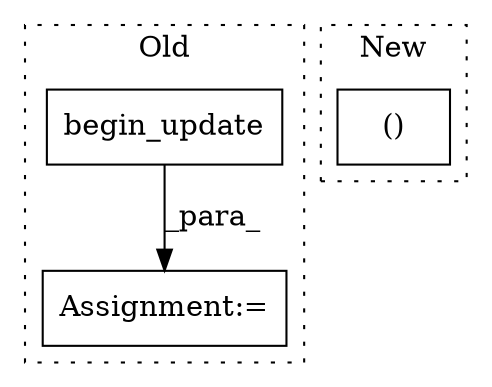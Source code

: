 digraph G {
subgraph cluster0 {
1 [label="begin_update" a="32" s="11027,11046" l="13,1" shape="box"];
3 [label="Assignment:=" a="7" s="10996" l="2" shape="box"];
label = "Old";
style="dotted";
}
subgraph cluster1 {
2 [label="()" a="106" s="1136" l="26" shape="box"];
label = "New";
style="dotted";
}
1 -> 3 [label="_para_"];
}